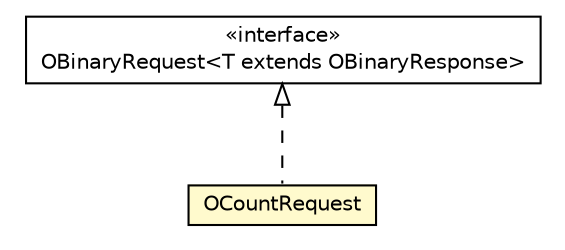#!/usr/local/bin/dot
#
# Class diagram 
# Generated by UMLGraph version R5_6-24-gf6e263 (http://www.umlgraph.org/)
#

digraph G {
	edge [fontname="Helvetica",fontsize=10,labelfontname="Helvetica",labelfontsize=10];
	node [fontname="Helvetica",fontsize=10,shape=plaintext];
	nodesep=0.25;
	ranksep=0.5;
	// com.orientechnologies.orient.client.remote.OBinaryRequest<T extends com.orientechnologies.orient.client.remote.OBinaryResponse>
	c2543971 [label=<<table title="com.orientechnologies.orient.client.remote.OBinaryRequest" border="0" cellborder="1" cellspacing="0" cellpadding="2" port="p" href="../OBinaryRequest.html">
		<tr><td><table border="0" cellspacing="0" cellpadding="1">
<tr><td align="center" balign="center"> &#171;interface&#187; </td></tr>
<tr><td align="center" balign="center"> OBinaryRequest&lt;T extends OBinaryResponse&gt; </td></tr>
		</table></td></tr>
		</table>>, URL="../OBinaryRequest.html", fontname="Helvetica", fontcolor="black", fontsize=10.0];
	// com.orientechnologies.orient.client.remote.message.OCountRequest
	c2544045 [label=<<table title="com.orientechnologies.orient.client.remote.message.OCountRequest" border="0" cellborder="1" cellspacing="0" cellpadding="2" port="p" bgcolor="lemonChiffon" href="./OCountRequest.html">
		<tr><td><table border="0" cellspacing="0" cellpadding="1">
<tr><td align="center" balign="center"> OCountRequest </td></tr>
		</table></td></tr>
		</table>>, URL="./OCountRequest.html", fontname="Helvetica", fontcolor="black", fontsize=10.0];
	//com.orientechnologies.orient.client.remote.message.OCountRequest implements com.orientechnologies.orient.client.remote.OBinaryRequest<T extends com.orientechnologies.orient.client.remote.OBinaryResponse>
	c2543971:p -> c2544045:p [dir=back,arrowtail=empty,style=dashed];
}

